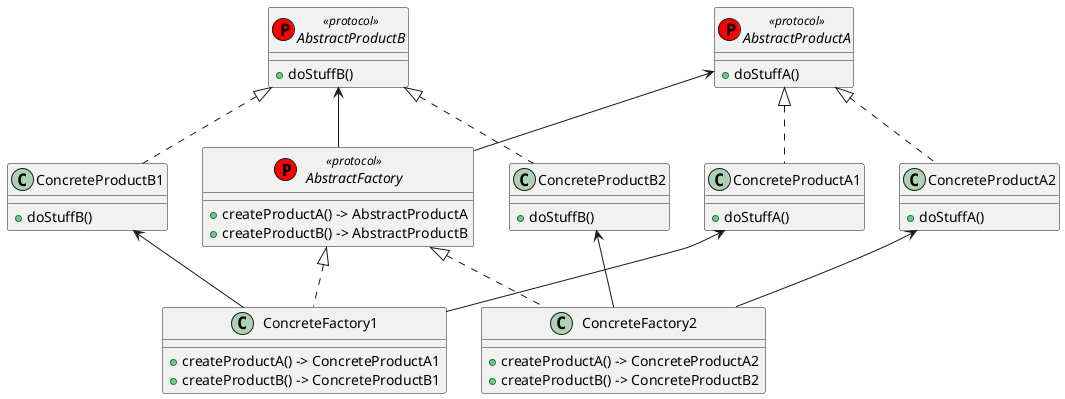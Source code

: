@startuml

AbstractFactory <|.. ConcreteFactory1
AbstractFactory <|.. ConcreteFactory2
AbstractProductA <|.. ConcreteProductA1
AbstractProductA <|.. ConcreteProductA2
AbstractProductB <|.. ConcreteProductB1
AbstractProductB <|.. ConcreteProductB2
AbstractProductA <-- AbstractFactory
AbstractProductB <-- AbstractFactory
ConcreteProductA1 <-- ConcreteFactory1
ConcreteProductB1 <-- ConcreteFactory1
ConcreteProductA2 <-- ConcreteFactory2
ConcreteProductB2 <-- ConcreteFactory2

abstract class AbstractFactory << (P, #FF0000) protocol >> {
  +createProductA() -> AbstractProductA
  +createProductB() -> AbstractProductB
}
abstract class AbstractProductA << (P, #FF0000) protocol >> {
    +doStuffA()
}
abstract class AbstractProductB << (P, #FF0000) protocol >> {
    +doStuffB()
}

class ConcreteProductA1 {
    +doStuffA()
}
class ConcreteProductB1 {
    +doStuffB()
}
class ConcreteProductA2 {
    +doStuffA()
}
class ConcreteProductB2 {
    +doStuffB()
}

class ConcreteFactory1 {
  +createProductA() -> ConcreteProductA1
  +createProductB() -> ConcreteProductB1
}
class ConcreteFactory2 {
  +createProductA() -> ConcreteProductA2
  +createProductB() -> ConcreteProductB2
}

@enduml
